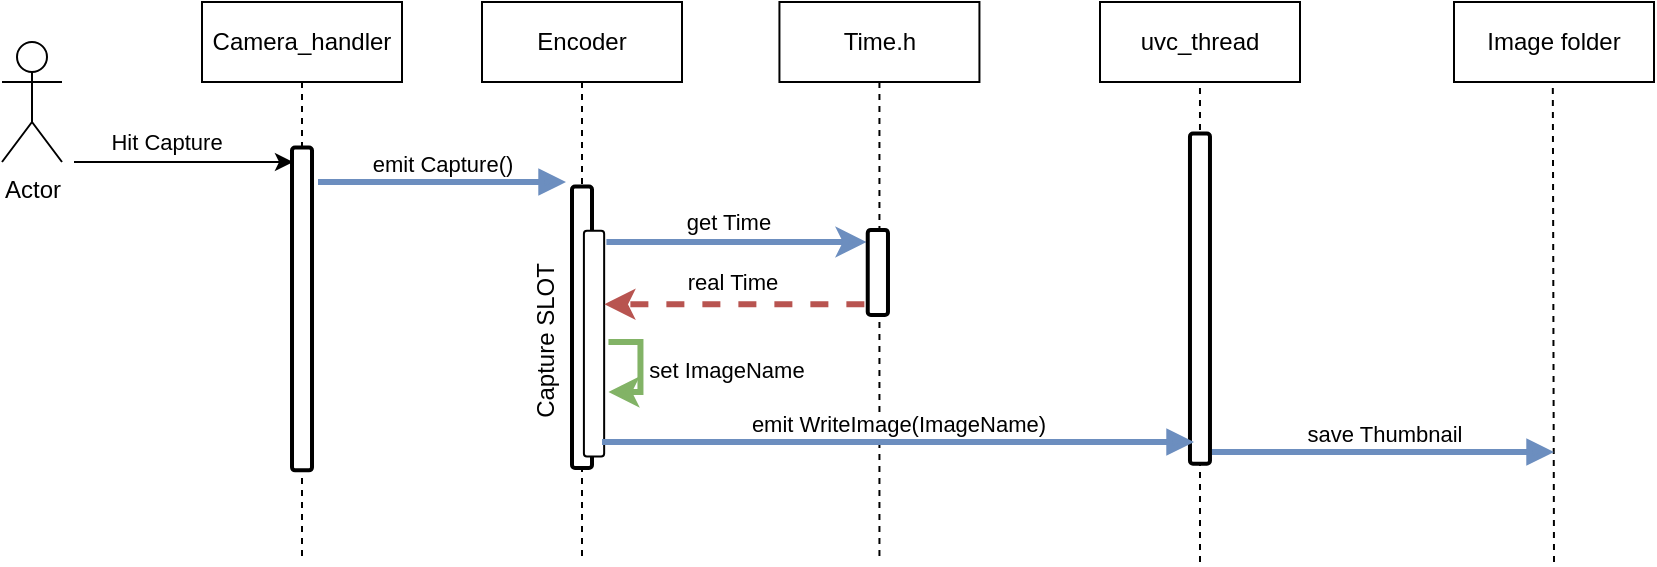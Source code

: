 <mxfile version="21.6.5" type="github">
  <diagram name="Page-1" id="2YBvvXClWsGukQMizWep">
    <mxGraphModel dx="1999" dy="763" grid="1" gridSize="10" guides="1" tooltips="1" connect="1" arrows="1" fold="1" page="1" pageScale="1" pageWidth="850" pageHeight="1100" math="0" shadow="0">
      <root>
        <mxCell id="0" />
        <mxCell id="1" parent="0" />
        <mxCell id="YLmckLfuBf1xcfasJF5o-2" value="Camera_handler" style="shape=umlLifeline;perimeter=lifelinePerimeter;whiteSpace=wrap;html=1;container=0;dropTarget=0;collapsible=0;recursiveResize=0;outlineConnect=0;portConstraint=eastwest;newEdgeStyle={&quot;edgeStyle&quot;:&quot;elbowEdgeStyle&quot;,&quot;elbow&quot;:&quot;vertical&quot;,&quot;curved&quot;:0,&quot;rounded&quot;:0};" parent="1" vertex="1">
          <mxGeometry x="-496" y="30" width="100" height="280" as="geometry" />
        </mxCell>
        <mxCell id="YLmckLfuBf1xcfasJF5o-3" value="Encoder" style="shape=umlLifeline;perimeter=lifelinePerimeter;whiteSpace=wrap;html=1;container=0;dropTarget=0;collapsible=0;recursiveResize=0;outlineConnect=0;portConstraint=eastwest;newEdgeStyle={&quot;edgeStyle&quot;:&quot;elbowEdgeStyle&quot;,&quot;elbow&quot;:&quot;vertical&quot;,&quot;curved&quot;:0,&quot;rounded&quot;:0};" parent="1" vertex="1">
          <mxGeometry x="-356" y="30" width="100" height="280" as="geometry" />
        </mxCell>
        <mxCell id="YLmckLfuBf1xcfasJF5o-4" value="emit Capture()" style="html=1;verticalAlign=bottom;endArrow=block;edgeStyle=elbowEdgeStyle;elbow=vertical;curved=0;rounded=0;strokeWidth=3;fillColor=#dae8fc;strokeColor=#6c8ebf;" parent="1" edge="1">
          <mxGeometry relative="1" as="geometry">
            <mxPoint x="-438" y="120" as="sourcePoint" />
            <Array as="points">
              <mxPoint x="-359" y="120" />
            </Array>
            <mxPoint x="-314" y="120" as="targetPoint" />
          </mxGeometry>
        </mxCell>
        <mxCell id="YLmckLfuBf1xcfasJF5o-5" value="uvc_thread" style="rounded=0;whiteSpace=wrap;html=1;" parent="1" vertex="1">
          <mxGeometry x="-47" y="30" width="100" height="40" as="geometry" />
        </mxCell>
        <mxCell id="YLmckLfuBf1xcfasJF5o-8" value="" style="rounded=1;whiteSpace=wrap;html=1;rotation=90;strokeWidth=2;" parent="1" vertex="1">
          <mxGeometry x="-376.38" y="187.65" width="140.76" height="10" as="geometry" />
        </mxCell>
        <mxCell id="YLmckLfuBf1xcfasJF5o-9" value="Actor" style="shape=umlActor;verticalLabelPosition=bottom;verticalAlign=top;html=1;outlineConnect=0;" parent="1" vertex="1">
          <mxGeometry x="-596" y="50" width="30" height="60" as="geometry" />
        </mxCell>
        <mxCell id="YLmckLfuBf1xcfasJF5o-10" value="" style="rounded=1;whiteSpace=wrap;html=1;rotation=90;strokeWidth=2;" parent="1" vertex="1">
          <mxGeometry x="-526.69" y="178.48" width="161.39" height="10" as="geometry" />
        </mxCell>
        <mxCell id="YLmckLfuBf1xcfasJF5o-11" value="" style="endArrow=classic;html=1;rounded=0;" parent="1" edge="1">
          <mxGeometry width="50" height="50" relative="1" as="geometry">
            <mxPoint x="-560" y="110" as="sourcePoint" />
            <mxPoint x="-450.5" y="110" as="targetPoint" />
          </mxGeometry>
        </mxCell>
        <mxCell id="YLmckLfuBf1xcfasJF5o-12" value="Hit Capture" style="edgeLabel;html=1;align=center;verticalAlign=middle;resizable=0;points=[];" parent="YLmckLfuBf1xcfasJF5o-11" vertex="1" connectable="0">
          <mxGeometry x="-0.16" y="-1" relative="1" as="geometry">
            <mxPoint y="-11" as="offset" />
          </mxGeometry>
        </mxCell>
        <mxCell id="YLmckLfuBf1xcfasJF5o-17" value="Image folder" style="rounded=0;whiteSpace=wrap;html=1;" parent="1" vertex="1">
          <mxGeometry x="130" y="30" width="100" height="40" as="geometry" />
        </mxCell>
        <mxCell id="YLmckLfuBf1xcfasJF5o-19" value="" style="endArrow=none;dashed=1;html=1;rounded=0;entryX=0.5;entryY=1;entryDx=0;entryDy=0;" parent="1" edge="1">
          <mxGeometry width="50" height="50" relative="1" as="geometry">
            <mxPoint x="180" y="310" as="sourcePoint" />
            <mxPoint x="179.41" y="70.94" as="targetPoint" />
          </mxGeometry>
        </mxCell>
        <mxCell id="YLmckLfuBf1xcfasJF5o-20" value="" style="endArrow=classic;html=1;rounded=0;strokeWidth=3;fillColor=#dae8fc;strokeColor=#6c8ebf;" parent="1" edge="1">
          <mxGeometry width="50" height="50" relative="1" as="geometry">
            <mxPoint x="-293.79" y="150" as="sourcePoint" />
            <mxPoint x="-163.79" y="150" as="targetPoint" />
          </mxGeometry>
        </mxCell>
        <mxCell id="YLmckLfuBf1xcfasJF5o-21" value="get Time" style="edgeLabel;html=1;align=center;verticalAlign=middle;resizable=0;points=[];" parent="YLmckLfuBf1xcfasJF5o-20" vertex="1" connectable="0">
          <mxGeometry x="-0.301" y="-2" relative="1" as="geometry">
            <mxPoint x="15" y="-12" as="offset" />
          </mxGeometry>
        </mxCell>
        <mxCell id="YLmckLfuBf1xcfasJF5o-24" value="Time.h" style="shape=umlLifeline;perimeter=lifelinePerimeter;whiteSpace=wrap;html=1;container=0;dropTarget=0;collapsible=0;recursiveResize=0;outlineConnect=0;portConstraint=eastwest;newEdgeStyle={&quot;edgeStyle&quot;:&quot;elbowEdgeStyle&quot;,&quot;elbow&quot;:&quot;vertical&quot;,&quot;curved&quot;:0,&quot;rounded&quot;:0};" parent="1" vertex="1">
          <mxGeometry x="-207.28" y="30" width="100" height="280" as="geometry" />
        </mxCell>
        <mxCell id="YLmckLfuBf1xcfasJF5o-25" value="" style="rounded=1;whiteSpace=wrap;html=1;rotation=90;" parent="1" vertex="1">
          <mxGeometry x="-356.44" y="195.71" width="112.91" height="10.12" as="geometry" />
        </mxCell>
        <mxCell id="YLmckLfuBf1xcfasJF5o-26" value="" style="rounded=1;whiteSpace=wrap;html=1;rotation=90;strokeWidth=2;" parent="1" vertex="1">
          <mxGeometry x="-179.33" y="160.14" width="42.52" height="10.12" as="geometry" />
        </mxCell>
        <mxCell id="YLmckLfuBf1xcfasJF5o-28" value="" style="endArrow=classic;html=1;rounded=0;dashed=1;fillColor=#f8cecc;strokeColor=#b85450;strokeWidth=3;" parent="1" edge="1">
          <mxGeometry width="50" height="50" relative="1" as="geometry">
            <mxPoint x="-164.81" y="181.15" as="sourcePoint" />
            <mxPoint x="-294.786" y="181.15" as="targetPoint" />
          </mxGeometry>
        </mxCell>
        <mxCell id="YLmckLfuBf1xcfasJF5o-29" value="real Time" style="edgeLabel;html=1;align=center;verticalAlign=middle;resizable=0;points=[];" parent="YLmckLfuBf1xcfasJF5o-28" vertex="1" connectable="0">
          <mxGeometry x="-0.301" y="-2" relative="1" as="geometry">
            <mxPoint x="-21" y="-9" as="offset" />
          </mxGeometry>
        </mxCell>
        <mxCell id="YLmckLfuBf1xcfasJF5o-30" value="" style="endArrow=classic;html=1;rounded=0;strokeWidth=3;fillColor=#d5e8d4;strokeColor=#82b366;" parent="1" edge="1">
          <mxGeometry width="50" height="50" relative="1" as="geometry">
            <mxPoint x="-292.77" y="200" as="sourcePoint" />
            <mxPoint x="-292.77" y="225" as="targetPoint" />
            <Array as="points">
              <mxPoint x="-276.77" y="200" />
              <mxPoint x="-276.77" y="225" />
            </Array>
          </mxGeometry>
        </mxCell>
        <mxCell id="YLmckLfuBf1xcfasJF5o-31" value="set ImageName" style="edgeLabel;html=1;align=center;verticalAlign=middle;resizable=0;points=[];" parent="YLmckLfuBf1xcfasJF5o-30" vertex="1" connectable="0">
          <mxGeometry x="-0.064" y="-1" relative="1" as="geometry">
            <mxPoint x="44" y="3" as="offset" />
          </mxGeometry>
        </mxCell>
        <mxCell id="YLmckLfuBf1xcfasJF5o-33" value="" style="endArrow=none;dashed=1;html=1;rounded=0;entryX=0.5;entryY=1;entryDx=0;entryDy=0;" parent="1" edge="1">
          <mxGeometry width="50" height="50" relative="1" as="geometry">
            <mxPoint x="3" y="310" as="sourcePoint" />
            <mxPoint x="2.99" y="70.94" as="targetPoint" />
          </mxGeometry>
        </mxCell>
        <mxCell id="YLmckLfuBf1xcfasJF5o-34" value="" style="rounded=1;whiteSpace=wrap;html=1;rotation=90;strokeWidth=2;" parent="1" vertex="1">
          <mxGeometry x="-79.56" y="173.27" width="165.09" height="10" as="geometry" />
        </mxCell>
        <mxCell id="YLmckLfuBf1xcfasJF5o-64" value="emit WriteImage(ImageName)" style="html=1;verticalAlign=bottom;endArrow=block;edgeStyle=elbowEdgeStyle;elbow=vertical;curved=0;rounded=0;strokeWidth=3;fillColor=#dae8fc;strokeColor=#6c8ebf;" parent="1" edge="1">
          <mxGeometry relative="1" as="geometry">
            <mxPoint x="-296" y="250" as="sourcePoint" />
            <Array as="points">
              <mxPoint x="-200" y="250" />
            </Array>
            <mxPoint y="250" as="targetPoint" />
          </mxGeometry>
        </mxCell>
        <mxCell id="YLmckLfuBf1xcfasJF5o-65" value="save Thumbnail" style="html=1;verticalAlign=bottom;endArrow=block;edgeStyle=elbowEdgeStyle;elbow=vertical;curved=0;rounded=0;strokeWidth=3;fillColor=#dae8fc;strokeColor=#6c8ebf;" parent="1" edge="1">
          <mxGeometry relative="1" as="geometry">
            <mxPoint x="9" y="255" as="sourcePoint" />
            <Array as="points">
              <mxPoint x="105" y="255" />
            </Array>
            <mxPoint x="180" y="255" as="targetPoint" />
          </mxGeometry>
        </mxCell>
        <mxCell id="YLmckLfuBf1xcfasJF5o-78" value="Capture SLOT" style="text;html=1;strokeColor=none;fillColor=none;align=center;verticalAlign=middle;whiteSpace=wrap;rounded=0;rotation=-90;" parent="1" vertex="1">
          <mxGeometry x="-366" y="184.24" width="84" height="30" as="geometry" />
        </mxCell>
      </root>
    </mxGraphModel>
  </diagram>
</mxfile>
